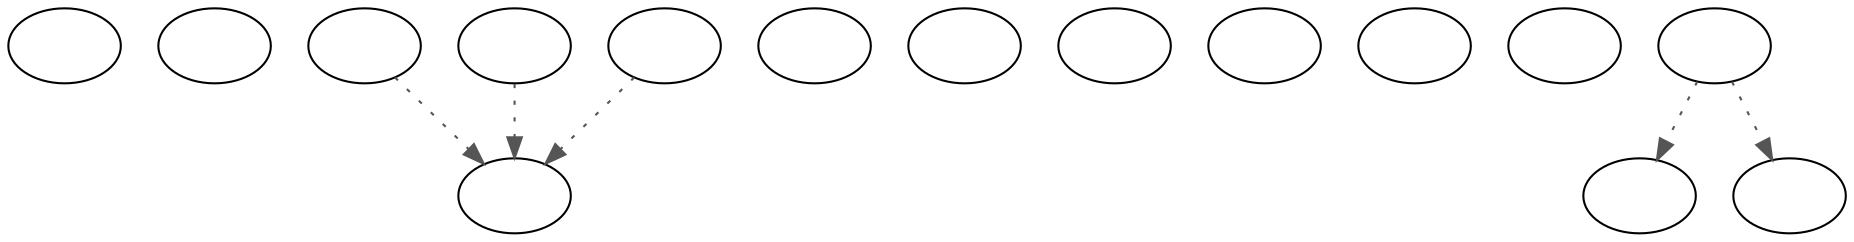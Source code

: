 digraph ecspammr {
  "pickup_p_proc" [style=filled       fillcolor="#FFFFFF"       color="#000000"]
  "pickup_p_proc" [label=""]
  "start" [style=filled       fillcolor="#FFFFFF"       color="#000000"]
  "start" [label=""]
  "critter_p_proc" [style=filled       fillcolor="#FFFFFF"       color="#000000"]
  "critter_p_proc" -> "Node002" [style=dotted color="#555555"]
  "critter_p_proc" [label=""]
  "talk_p_proc" [style=filled       fillcolor="#FFFFFF"       color="#000000"]
  "talk_p_proc" -> "Node002" [style=dotted color="#555555"]
  "talk_p_proc" [label=""]
  "destroy_p_proc" [style=filled       fillcolor="#FFFFFF"       color="#000000"]
  "destroy_p_proc" [label=""]
  "look_at_p_proc" [style=filled       fillcolor="#FFFFFF"       color="#000000"]
  "look_at_p_proc" [label=""]
  "description_p_proc" [style=filled       fillcolor="#FFFFFF"       color="#000000"]
  "description_p_proc" [label=""]
  "use_skill_on_p_proc" [style=filled       fillcolor="#FFFFFF"       color="#000000"]
  "use_skill_on_p_proc" [label=""]
  "damage_p_proc" [style=filled       fillcolor="#FFFFFF"       color="#000000"]
  "damage_p_proc" [label=""]
  "map_enter_p_proc" [style=filled       fillcolor="#FFFFFF"       color="#000000"]
  "map_enter_p_proc" [label=""]
  "combat_p_proc" [style=filled       fillcolor="#FFFFFF"       color="#000000"]
  "combat_p_proc" -> "Node002" [style=dotted color="#555555"]
  "combat_p_proc" [label=""]
  "timed_event_p_proc" [style=filled       fillcolor="#FFFFFF"       color="#000000"]
  "timed_event_p_proc" -> "doExplosion" [style=dotted color="#555555"]
  "timed_event_p_proc" -> "doDie" [style=dotted color="#555555"]
  "timed_event_p_proc" [label=""]
  "Node002" [style=filled       fillcolor="#FFFFFF"       color="#000000"]
  "Node002" [label=""]
  "doExplosion" [style=filled       fillcolor="#FFFFFF"       color="#000000"]
  "doExplosion" [label=""]
  "doDie" [style=filled       fillcolor="#FFFFFF"       color="#000000"]
  "doDie" [label=""]
}
